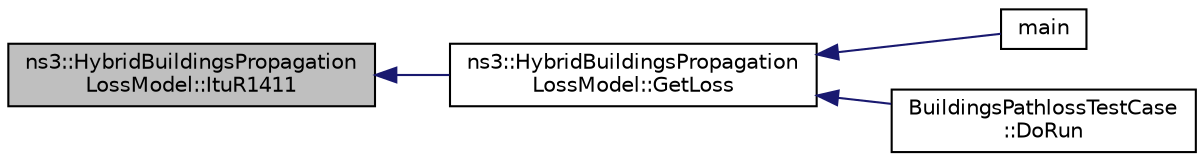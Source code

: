 digraph "ns3::HybridBuildingsPropagationLossModel::ItuR1411"
{
  edge [fontname="Helvetica",fontsize="10",labelfontname="Helvetica",labelfontsize="10"];
  node [fontname="Helvetica",fontsize="10",shape=record];
  rankdir="LR";
  Node1 [label="ns3::HybridBuildingsPropagation\lLossModel::ItuR1411",height=0.2,width=0.4,color="black", fillcolor="grey75", style="filled", fontcolor="black"];
  Node1 -> Node2 [dir="back",color="midnightblue",fontsize="10",style="solid"];
  Node2 [label="ns3::HybridBuildingsPropagation\lLossModel::GetLoss",height=0.2,width=0.4,color="black", fillcolor="white", style="filled",URL="$de/df8/classns3_1_1HybridBuildingsPropagationLossModel.html#a241f98b865eb28321e724c6963ba4f83"];
  Node2 -> Node3 [dir="back",color="midnightblue",fontsize="10",style="solid"];
  Node3 [label="main",height=0.2,width=0.4,color="black", fillcolor="white", style="filled",URL="$d1/dc3/buildings-pathloss-profiler_8cc.html#a0ddf1224851353fc92bfbff6f499fa97"];
  Node2 -> Node4 [dir="back",color="midnightblue",fontsize="10",style="solid"];
  Node4 [label="BuildingsPathlossTestCase\l::DoRun",height=0.2,width=0.4,color="black", fillcolor="white", style="filled",URL="$db/dc5/classBuildingsPathlossTestCase.html#a6b16dda55a96c818e4612ada692b6b35",tooltip="Implementation to actually run this TestCase. "];
}
